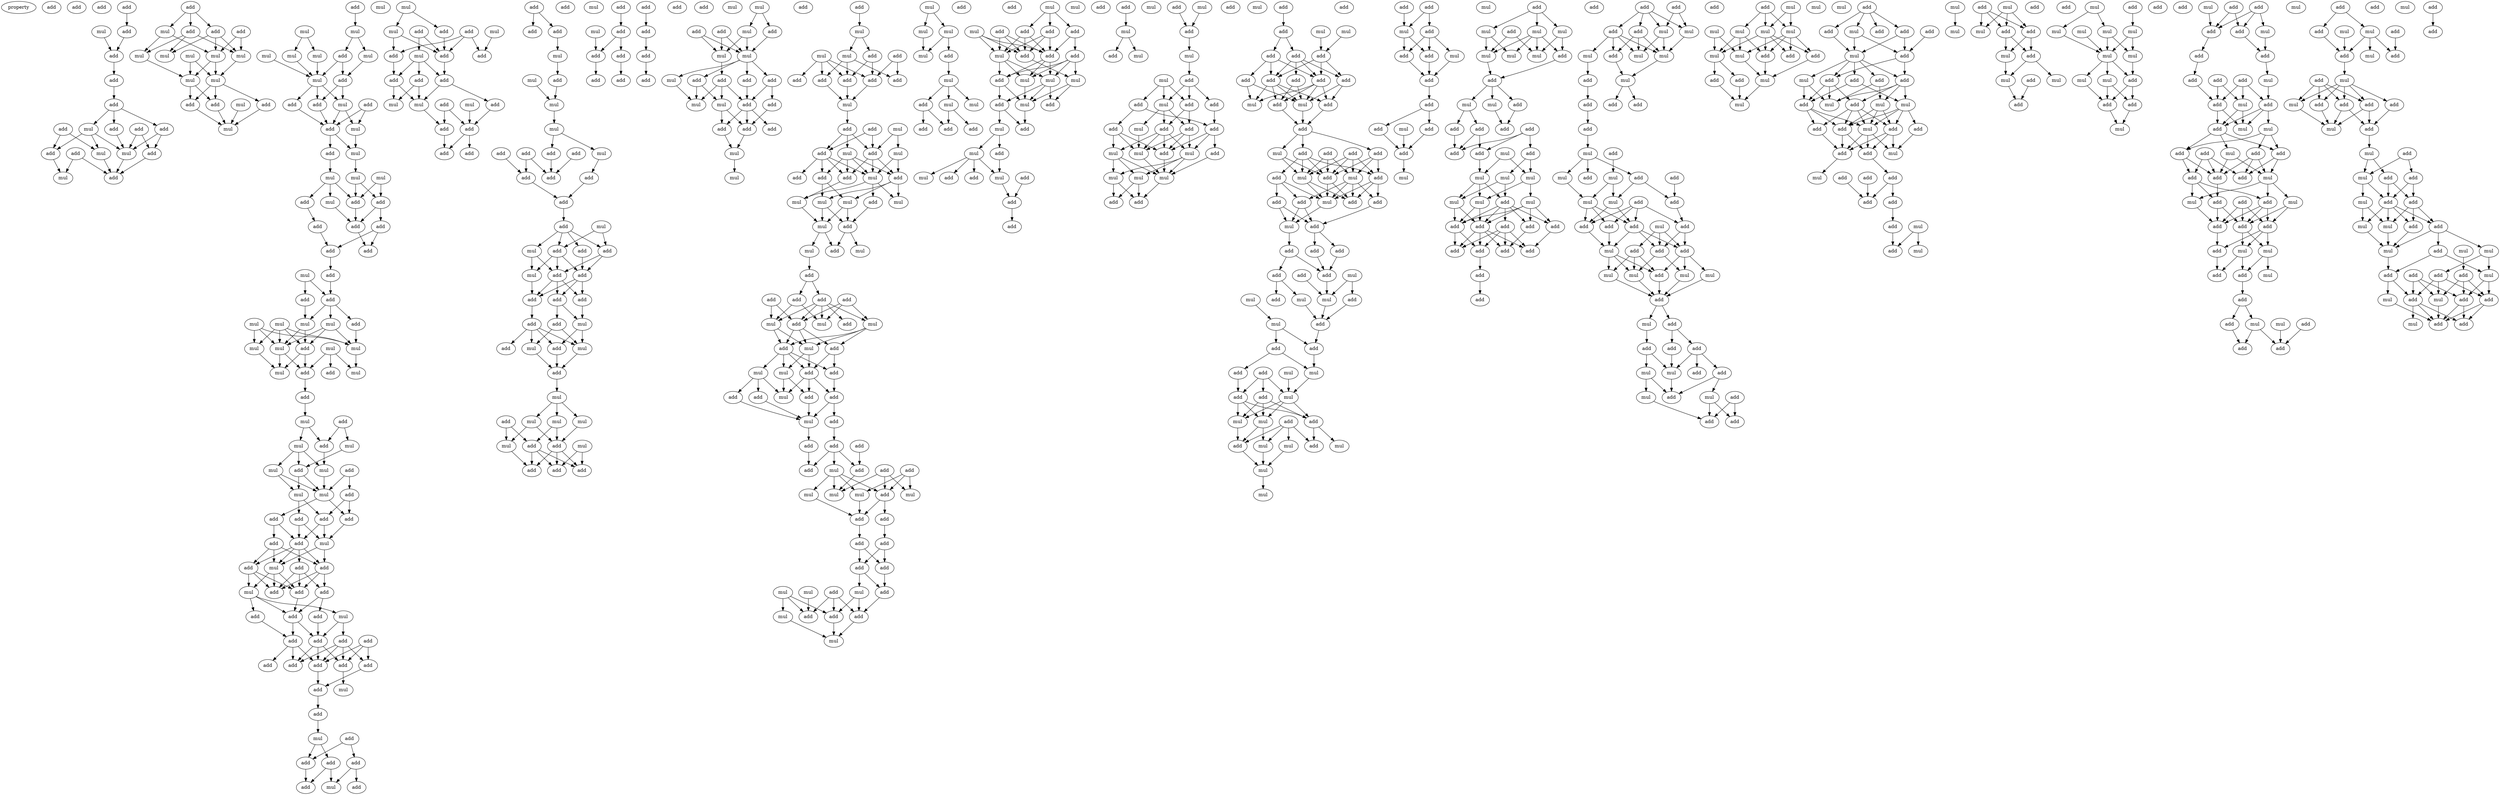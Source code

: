 digraph {
    node [fontcolor=black]
    property [mul=2,lf=1.6]
    0 [ label = add ];
    1 [ label = add ];
    2 [ label = add ];
    3 [ label = add ];
    4 [ label = mul ];
    5 [ label = add ];
    6 [ label = add ];
    7 [ label = add ];
    8 [ label = add ];
    9 [ label = add ];
    10 [ label = add ];
    11 [ label = mul ];
    12 [ label = add ];
    13 [ label = add ];
    14 [ label = add ];
    15 [ label = add ];
    16 [ label = mul ];
    17 [ label = mul ];
    18 [ label = add ];
    19 [ label = add ];
    20 [ label = mul ];
    21 [ label = add ];
    22 [ label = add ];
    23 [ label = mul ];
    24 [ label = add ];
    25 [ label = add ];
    26 [ label = mul ];
    27 [ label = mul ];
    28 [ label = mul ];
    29 [ label = mul ];
    30 [ label = mul ];
    31 [ label = mul ];
    32 [ label = mul ];
    33 [ label = add ];
    34 [ label = add ];
    35 [ label = mul ];
    36 [ label = add ];
    37 [ label = mul ];
    38 [ label = add ];
    39 [ label = mul ];
    40 [ label = mul ];
    41 [ label = mul ];
    42 [ label = mul ];
    43 [ label = mul ];
    44 [ label = mul ];
    45 [ label = add ];
    46 [ label = mul ];
    47 [ label = add ];
    48 [ label = add ];
    49 [ label = mul ];
    50 [ label = add ];
    51 [ label = add ];
    52 [ label = add ];
    53 [ label = mul ];
    54 [ label = mul ];
    55 [ label = add ];
    56 [ label = mul ];
    57 [ label = mul ];
    58 [ label = mul ];
    59 [ label = add ];
    60 [ label = mul ];
    61 [ label = add ];
    62 [ label = add ];
    63 [ label = add ];
    64 [ label = add ];
    65 [ label = add ];
    66 [ label = add ];
    67 [ label = add ];
    68 [ label = mul ];
    69 [ label = add ];
    70 [ label = mul ];
    71 [ label = add ];
    72 [ label = add ];
    73 [ label = mul ];
    74 [ label = add ];
    75 [ label = mul ];
    76 [ label = mul ];
    77 [ label = mul ];
    78 [ label = mul ];
    79 [ label = mul ];
    80 [ label = mul ];
    81 [ label = mul ];
    82 [ label = add ];
    83 [ label = add ];
    84 [ label = mul ];
    85 [ label = mul ];
    86 [ label = add ];
    87 [ label = add ];
    88 [ label = add ];
    89 [ label = mul ];
    90 [ label = add ];
    91 [ label = mul ];
    92 [ label = mul ];
    93 [ label = mul ];
    94 [ label = mul ];
    95 [ label = add ];
    96 [ label = add ];
    97 [ label = mul ];
    98 [ label = add ];
    99 [ label = mul ];
    100 [ label = add ];
    101 [ label = add ];
    102 [ label = add ];
    103 [ label = add ];
    104 [ label = mul ];
    105 [ label = add ];
    106 [ label = add ];
    107 [ label = add ];
    108 [ label = mul ];
    109 [ label = add ];
    110 [ label = add ];
    111 [ label = add ];
    112 [ label = mul ];
    113 [ label = add ];
    114 [ label = add ];
    115 [ label = add ];
    116 [ label = add ];
    117 [ label = add ];
    118 [ label = mul ];
    119 [ label = add ];
    120 [ label = add ];
    121 [ label = add ];
    122 [ label = add ];
    123 [ label = add ];
    124 [ label = add ];
    125 [ label = add ];
    126 [ label = add ];
    127 [ label = add ];
    128 [ label = mul ];
    129 [ label = add ];
    130 [ label = add ];
    131 [ label = mul ];
    132 [ label = add ];
    133 [ label = add ];
    134 [ label = add ];
    135 [ label = add ];
    136 [ label = add ];
    137 [ label = add ];
    138 [ label = mul ];
    139 [ label = mul ];
    140 [ label = add ];
    141 [ label = mul ];
    142 [ label = mul ];
    143 [ label = add ];
    144 [ label = add ];
    145 [ label = add ];
    146 [ label = add ];
    147 [ label = mul ];
    148 [ label = add ];
    149 [ label = add ];
    150 [ label = add ];
    151 [ label = add ];
    152 [ label = add ];
    153 [ label = add ];
    154 [ label = mul ];
    155 [ label = mul ];
    156 [ label = mul ];
    157 [ label = add ];
    158 [ label = add ];
    159 [ label = add ];
    160 [ label = add ];
    161 [ label = add ];
    162 [ label = add ];
    163 [ label = add ];
    164 [ label = add ];
    165 [ label = mul ];
    166 [ label = mul ];
    167 [ label = mul ];
    168 [ label = add ];
    169 [ label = mul ];
    170 [ label = mul ];
    171 [ label = add ];
    172 [ label = mul ];
    173 [ label = add ];
    174 [ label = add ];
    175 [ label = add ];
    176 [ label = add ];
    177 [ label = add ];
    178 [ label = add ];
    179 [ label = add ];
    180 [ label = add ];
    181 [ label = mul ];
    182 [ label = mul ];
    183 [ label = add ];
    184 [ label = add ];
    185 [ label = add ];
    186 [ label = mul ];
    187 [ label = add ];
    188 [ label = add ];
    189 [ label = add ];
    190 [ label = add ];
    191 [ label = add ];
    192 [ label = add ];
    193 [ label = mul ];
    194 [ label = add ];
    195 [ label = add ];
    196 [ label = mul ];
    197 [ label = mul ];
    198 [ label = add ];
    199 [ label = add ];
    200 [ label = mul ];
    201 [ label = add ];
    202 [ label = mul ];
    203 [ label = mul ];
    204 [ label = mul ];
    205 [ label = mul ];
    206 [ label = add ];
    207 [ label = mul ];
    208 [ label = add ];
    209 [ label = add ];
    210 [ label = add ];
    211 [ label = add ];
    212 [ label = add ];
    213 [ label = add ];
    214 [ label = mul ];
    215 [ label = add ];
    216 [ label = add ];
    217 [ label = add ];
    218 [ label = add ];
    219 [ label = add ];
    220 [ label = add ];
    221 [ label = add ];
    222 [ label = add ];
    223 [ label = add ];
    224 [ label = mul ];
    225 [ label = add ];
    226 [ label = mul ];
    227 [ label = mul ];
    228 [ label = add ];
    229 [ label = add ];
    230 [ label = add ];
    231 [ label = add ];
    232 [ label = mul ];
    233 [ label = mul ];
    234 [ label = mul ];
    235 [ label = add ];
    236 [ label = add ];
    237 [ label = add ];
    238 [ label = add ];
    239 [ label = mul ];
    240 [ label = add ];
    241 [ label = add ];
    242 [ label = mul ];
    243 [ label = add ];
    244 [ label = add ];
    245 [ label = add ];
    246 [ label = mul ];
    247 [ label = mul ];
    248 [ label = add ];
    249 [ label = mul ];
    250 [ label = add ];
    251 [ label = mul ];
    252 [ label = add ];
    253 [ label = mul ];
    254 [ label = add ];
    255 [ label = add ];
    256 [ label = add ];
    257 [ label = add ];
    258 [ label = add ];
    259 [ label = mul ];
    260 [ label = mul ];
    261 [ label = add ];
    262 [ label = add ];
    263 [ label = add ];
    264 [ label = mul ];
    265 [ label = mul ];
    266 [ label = add ];
    267 [ label = add ];
    268 [ label = add ];
    269 [ label = mul ];
    270 [ label = add ];
    271 [ label = add ];
    272 [ label = mul ];
    273 [ label = mul ];
    274 [ label = mul ];
    275 [ label = mul ];
    276 [ label = add ];
    277 [ label = mul ];
    278 [ label = add ];
    279 [ label = mul ];
    280 [ label = mul ];
    281 [ label = add ];
    282 [ label = add ];
    283 [ label = add ];
    284 [ label = add ];
    285 [ label = add ];
    286 [ label = add ];
    287 [ label = add ];
    288 [ label = mul ];
    289 [ label = mul ];
    290 [ label = add ];
    291 [ label = mul ];
    292 [ label = mul ];
    293 [ label = add ];
    294 [ label = add ];
    295 [ label = mul ];
    296 [ label = add ];
    297 [ label = mul ];
    298 [ label = add ];
    299 [ label = add ];
    300 [ label = add ];
    301 [ label = add ];
    302 [ label = add ];
    303 [ label = mul ];
    304 [ label = add ];
    305 [ label = mul ];
    306 [ label = add ];
    307 [ label = add ];
    308 [ label = add ];
    309 [ label = add ];
    310 [ label = add ];
    311 [ label = add ];
    312 [ label = mul ];
    313 [ label = add ];
    314 [ label = mul ];
    315 [ label = add ];
    316 [ label = mul ];
    317 [ label = mul ];
    318 [ label = mul ];
    319 [ label = add ];
    320 [ label = add ];
    321 [ label = add ];
    322 [ label = add ];
    323 [ label = add ];
    324 [ label = add ];
    325 [ label = mul ];
    326 [ label = mul ];
    327 [ label = mul ];
    328 [ label = add ];
    329 [ label = add ];
    330 [ label = add ];
    331 [ label = mul ];
    332 [ label = add ];
    333 [ label = add ];
    334 [ label = mul ];
    335 [ label = mul ];
    336 [ label = mul ];
    337 [ label = mul ];
    338 [ label = add ];
    339 [ label = mul ];
    340 [ label = add ];
    341 [ label = add ];
    342 [ label = mul ];
    343 [ label = add ];
    344 [ label = mul ];
    345 [ label = mul ];
    346 [ label = add ];
    347 [ label = add ];
    348 [ label = add ];
    349 [ label = mul ];
    350 [ label = mul ];
    351 [ label = add ];
    352 [ label = add ];
    353 [ label = add ];
    354 [ label = add ];
    355 [ label = mul ];
    356 [ label = add ];
    357 [ label = add ];
    358 [ label = add ];
    359 [ label = add ];
    360 [ label = mul ];
    361 [ label = mul ];
    362 [ label = mul ];
    363 [ label = add ];
    364 [ label = add ];
    365 [ label = mul ];
    366 [ label = mul ];
    367 [ label = add ];
    368 [ label = mul ];
    369 [ label = mul ];
    370 [ label = add ];
    371 [ label = mul ];
    372 [ label = add ];
    373 [ label = add ];
    374 [ label = mul ];
    375 [ label = add ];
    376 [ label = add ];
    377 [ label = add ];
    378 [ label = add ];
    379 [ label = add ];
    380 [ label = mul ];
    381 [ label = mul ];
    382 [ label = add ];
    383 [ label = add ];
    384 [ label = mul ];
    385 [ label = add ];
    386 [ label = mul ];
    387 [ label = add ];
    388 [ label = mul ];
    389 [ label = mul ];
    390 [ label = add ];
    391 [ label = mul ];
    392 [ label = add ];
    393 [ label = add ];
    394 [ label = add ];
    395 [ label = mul ];
    396 [ label = add ];
    397 [ label = mul ];
    398 [ label = add ];
    399 [ label = add ];
    400 [ label = add ];
    401 [ label = add ];
    402 [ label = add ];
    403 [ label = mul ];
    404 [ label = mul ];
    405 [ label = mul ];
    406 [ label = mul ];
    407 [ label = mul ];
    408 [ label = mul ];
    409 [ label = add ];
    410 [ label = add ];
    411 [ label = add ];
    412 [ label = mul ];
    413 [ label = mul ];
    414 [ label = add ];
    415 [ label = add ];
    416 [ label = add ];
    417 [ label = add ];
    418 [ label = add ];
    419 [ label = add ];
    420 [ label = add ];
    421 [ label = add ];
    422 [ label = add ];
    423 [ label = add ];
    424 [ label = mul ];
    425 [ label = add ];
    426 [ label = mul ];
    427 [ label = add ];
    428 [ label = mul ];
    429 [ label = add ];
    430 [ label = add ];
    431 [ label = add ];
    432 [ label = add ];
    433 [ label = mul ];
    434 [ label = add ];
    435 [ label = add ];
    436 [ label = mul ];
    437 [ label = add ];
    438 [ label = add ];
    439 [ label = add ];
    440 [ label = add ];
    441 [ label = add ];
    442 [ label = mul ];
    443 [ label = add ];
    444 [ label = mul ];
    445 [ label = add ];
    446 [ label = add ];
    447 [ label = add ];
    448 [ label = mul ];
    449 [ label = add ];
    450 [ label = add ];
    451 [ label = add ];
    452 [ label = mul ];
    453 [ label = mul ];
    454 [ label = mul ];
    455 [ label = add ];
    456 [ label = add ];
    457 [ label = mul ];
    458 [ label = add ];
    459 [ label = add ];
    460 [ label = add ];
    461 [ label = mul ];
    462 [ label = add ];
    463 [ label = add ];
    464 [ label = add ];
    465 [ label = mul ];
    466 [ label = add ];
    467 [ label = mul ];
    468 [ label = add ];
    469 [ label = add ];
    470 [ label = mul ];
    471 [ label = mul ];
    472 [ label = add ];
    473 [ label = mul ];
    474 [ label = mul ];
    475 [ label = mul ];
    476 [ label = add ];
    477 [ label = add ];
    478 [ label = mul ];
    479 [ label = add ];
    480 [ label = add ];
    481 [ label = mul ];
    482 [ label = add ];
    483 [ label = mul ];
    484 [ label = add ];
    485 [ label = add ];
    486 [ label = mul ];
    487 [ label = add ];
    488 [ label = add ];
    489 [ label = add ];
    490 [ label = mul ];
    491 [ label = mul ];
    492 [ label = add ];
    493 [ label = add ];
    494 [ label = mul ];
    495 [ label = add ];
    496 [ label = mul ];
    497 [ label = add ];
    498 [ label = mul ];
    499 [ label = mul ];
    500 [ label = add ];
    501 [ label = mul ];
    502 [ label = mul ];
    503 [ label = mul ];
    504 [ label = add ];
    505 [ label = mul ];
    506 [ label = mul ];
    507 [ label = add ];
    508 [ label = add ];
    509 [ label = add ];
    510 [ label = add ];
    511 [ label = add ];
    512 [ label = add ];
    513 [ label = mul ];
    514 [ label = add ];
    515 [ label = add ];
    516 [ label = add ];
    517 [ label = mul ];
    518 [ label = mul ];
    519 [ label = mul ];
    520 [ label = add ];
    521 [ label = mul ];
    522 [ label = mul ];
    523 [ label = mul ];
    524 [ label = add ];
    525 [ label = add ];
    526 [ label = add ];
    527 [ label = add ];
    528 [ label = add ];
    529 [ label = add ];
    530 [ label = add ];
    531 [ label = add ];
    532 [ label = add ];
    533 [ label = add ];
    534 [ label = add ];
    535 [ label = add ];
    536 [ label = add ];
    537 [ label = mul ];
    538 [ label = add ];
    539 [ label = add ];
    540 [ label = mul ];
    541 [ label = mul ];
    542 [ label = add ];
    543 [ label = mul ];
    544 [ label = mul ];
    545 [ label = mul ];
    546 [ label = add ];
    547 [ label = add ];
    548 [ label = add ];
    549 [ label = add ];
    550 [ label = add ];
    551 [ label = add ];
    552 [ label = mul ];
    553 [ label = add ];
    554 [ label = add ];
    555 [ label = mul ];
    556 [ label = add ];
    557 [ label = mul ];
    558 [ label = mul ];
    559 [ label = add ];
    560 [ label = add ];
    561 [ label = mul ];
    562 [ label = add ];
    563 [ label = add ];
    564 [ label = add ];
    565 [ label = mul ];
    566 [ label = add ];
    567 [ label = add ];
    568 [ label = add ];
    569 [ label = mul ];
    570 [ label = add ];
    571 [ label = mul ];
    572 [ label = mul ];
    573 [ label = mul ];
    574 [ label = mul ];
    575 [ label = add ];
    576 [ label = add ];
    577 [ label = mul ];
    578 [ label = add ];
    579 [ label = add ];
    580 [ label = add ];
    581 [ label = add ];
    582 [ label = mul ];
    583 [ label = add ];
    584 [ label = mul ];
    585 [ label = add ];
    586 [ label = mul ];
    587 [ label = add ];
    588 [ label = add ];
    589 [ label = mul ];
    590 [ label = add ];
    591 [ label = add ];
    592 [ label = add ];
    593 [ label = mul ];
    594 [ label = add ];
    595 [ label = mul ];
    596 [ label = mul ];
    597 [ label = mul ];
    598 [ label = mul ];
    599 [ label = add ];
    600 [ label = mul ];
    601 [ label = add ];
    602 [ label = add ];
    603 [ label = mul ];
    604 [ label = add ];
    605 [ label = mul ];
    606 [ label = add ];
    607 [ label = mul ];
    608 [ label = mul ];
    609 [ label = mul ];
    610 [ label = add ];
    611 [ label = add ];
    612 [ label = mul ];
    613 [ label = add ];
    614 [ label = add ];
    615 [ label = add ];
    616 [ label = mul ];
    617 [ label = add ];
    618 [ label = add ];
    619 [ label = add ];
    620 [ label = mul ];
    621 [ label = add ];
    622 [ label = add ];
    623 [ label = mul ];
    624 [ label = mul ];
    625 [ label = add ];
    626 [ label = add ];
    627 [ label = mul ];
    628 [ label = add ];
    629 [ label = add ];
    630 [ label = add ];
    631 [ label = add ];
    632 [ label = mul ];
    633 [ label = mul ];
    634 [ label = add ];
    635 [ label = add ];
    636 [ label = add ];
    637 [ label = add ];
    638 [ label = mul ];
    639 [ label = add ];
    640 [ label = add ];
    641 [ label = add ];
    642 [ label = mul ];
    643 [ label = add ];
    644 [ label = mul ];
    645 [ label = mul ];
    646 [ label = mul ];
    647 [ label = add ];
    648 [ label = add ];
    649 [ label = mul ];
    650 [ label = add ];
    651 [ label = add ];
    652 [ label = mul ];
    653 [ label = add ];
    654 [ label = add ];
    655 [ label = add ];
    656 [ label = mul ];
    657 [ label = add ];
    658 [ label = mul ];
    659 [ label = mul ];
    660 [ label = add ];
    661 [ label = add ];
    662 [ label = add ];
    663 [ label = mul ];
    664 [ label = mul ];
    665 [ label = mul ];
    666 [ label = mul ];
    667 [ label = mul ];
    668 [ label = mul ];
    669 [ label = mul ];
    670 [ label = add ];
    671 [ label = mul ];
    672 [ label = mul ];
    673 [ label = add ];
    674 [ label = add ];
    675 [ label = add ];
    676 [ label = mul ];
    677 [ label = mul ];
    678 [ label = add ];
    679 [ label = add ];
    680 [ label = add ];
    681 [ label = add ];
    682 [ label = mul ];
    683 [ label = add ];
    684 [ label = add ];
    685 [ label = add ];
    686 [ label = add ];
    687 [ label = mul ];
    688 [ label = add ];
    689 [ label = add ];
    690 [ label = mul ];
    691 [ label = add ];
    692 [ label = mul ];
    693 [ label = mul ];
    694 [ label = add ];
    695 [ label = add ];
    696 [ label = add ];
    697 [ label = add ];
    698 [ label = mul ];
    699 [ label = add ];
    700 [ label = add ];
    701 [ label = add ];
    702 [ label = mul ];
    703 [ label = add ];
    704 [ label = add ];
    705 [ label = add ];
    706 [ label = mul ];
    707 [ label = add ];
    708 [ label = mul ];
    709 [ label = add ];
    710 [ label = add ];
    711 [ label = add ];
    712 [ label = mul ];
    713 [ label = mul ];
    714 [ label = add ];
    715 [ label = mul ];
    716 [ label = add ];
    717 [ label = add ];
    718 [ label = add ];
    719 [ label = add ];
    720 [ label = mul ];
    721 [ label = mul ];
    722 [ label = mul ];
    723 [ label = add ];
    724 [ label = add ];
    725 [ label = add ];
    726 [ label = add ];
    727 [ label = add ];
    728 [ label = add ];
    729 [ label = mul ];
    730 [ label = mul ];
    731 [ label = mul ];
    732 [ label = add ];
    733 [ label = add ];
    734 [ label = add ];
    735 [ label = mul ];
    736 [ label = add ];
    737 [ label = add ];
    738 [ label = add ];
    739 [ label = add ];
    740 [ label = mul ];
    741 [ label = mul ];
    742 [ label = add ];
    743 [ label = add ];
    744 [ label = mul ];
    745 [ label = add ];
    746 [ label = mul ];
    747 [ label = add ];
    748 [ label = add ];
    749 [ label = mul ];
    750 [ label = add ];
    751 [ label = add ];
    752 [ label = mul ];
    753 [ label = add ];
    754 [ label = add ];
    755 [ label = mul ];
    756 [ label = mul ];
    757 [ label = mul ];
    758 [ label = mul ];
    759 [ label = add ];
    760 [ label = add ];
    761 [ label = mul ];
    762 [ label = add ];
    763 [ label = add ];
    764 [ label = add ];
    765 [ label = add ];
    766 [ label = add ];
    767 [ label = add ];
    768 [ label = mul ];
    769 [ label = mul ];
    770 [ label = mul ];
    771 [ label = add ];
    772 [ label = add ];
    773 [ label = mul ];
    774 [ label = add ];
    775 [ label = add ];
    3 -> 5 [ name = 0 ];
    4 -> 6 [ name = 1 ];
    5 -> 6 [ name = 2 ];
    6 -> 7 [ name = 3 ];
    7 -> 8 [ name = 4 ];
    8 -> 9 [ name = 5 ];
    8 -> 11 [ name = 6 ];
    8 -> 12 [ name = 7 ];
    9 -> 17 [ name = 8 ];
    10 -> 15 [ name = 9 ];
    10 -> 16 [ name = 10 ];
    11 -> 15 [ name = 11 ];
    11 -> 16 [ name = 12 ];
    11 -> 17 [ name = 13 ];
    12 -> 17 [ name = 14 ];
    12 -> 18 [ name = 15 ];
    13 -> 17 [ name = 16 ];
    13 -> 18 [ name = 17 ];
    14 -> 19 [ name = 18 ];
    14 -> 20 [ name = 19 ];
    15 -> 20 [ name = 20 ];
    16 -> 19 [ name = 21 ];
    17 -> 19 [ name = 22 ];
    18 -> 19 [ name = 23 ];
    21 -> 22 [ name = 24 ];
    21 -> 23 [ name = 25 ];
    21 -> 25 [ name = 26 ];
    22 -> 27 [ name = 27 ];
    22 -> 28 [ name = 28 ];
    22 -> 30 [ name = 29 ];
    23 -> 26 [ name = 30 ];
    23 -> 28 [ name = 31 ];
    24 -> 28 [ name = 32 ];
    24 -> 30 [ name = 33 ];
    25 -> 26 [ name = 34 ];
    25 -> 27 [ name = 35 ];
    25 -> 30 [ name = 36 ];
    26 -> 32 [ name = 37 ];
    28 -> 31 [ name = 38 ];
    28 -> 32 [ name = 39 ];
    29 -> 31 [ name = 40 ];
    29 -> 32 [ name = 41 ];
    30 -> 31 [ name = 42 ];
    31 -> 33 [ name = 43 ];
    31 -> 34 [ name = 44 ];
    31 -> 36 [ name = 45 ];
    32 -> 34 [ name = 46 ];
    32 -> 36 [ name = 47 ];
    33 -> 37 [ name = 48 ];
    34 -> 37 [ name = 49 ];
    35 -> 37 [ name = 50 ];
    36 -> 37 [ name = 51 ];
    38 -> 39 [ name = 52 ];
    39 -> 41 [ name = 53 ];
    39 -> 45 [ name = 54 ];
    40 -> 43 [ name = 55 ];
    40 -> 44 [ name = 56 ];
    41 -> 47 [ name = 57 ];
    42 -> 46 [ name = 58 ];
    43 -> 46 [ name = 59 ];
    44 -> 46 [ name = 60 ];
    45 -> 46 [ name = 61 ];
    45 -> 47 [ name = 62 ];
    46 -> 49 [ name = 63 ];
    46 -> 50 [ name = 64 ];
    46 -> 51 [ name = 65 ];
    47 -> 49 [ name = 66 ];
    47 -> 51 [ name = 67 ];
    48 -> 52 [ name = 68 ];
    48 -> 53 [ name = 69 ];
    49 -> 52 [ name = 70 ];
    49 -> 53 [ name = 71 ];
    50 -> 52 [ name = 72 ];
    51 -> 52 [ name = 73 ];
    52 -> 54 [ name = 74 ];
    52 -> 55 [ name = 75 ];
    53 -> 54 [ name = 76 ];
    54 -> 56 [ name = 77 ];
    55 -> 58 [ name = 78 ];
    56 -> 59 [ name = 79 ];
    56 -> 61 [ name = 80 ];
    57 -> 59 [ name = 81 ];
    57 -> 61 [ name = 82 ];
    58 -> 60 [ name = 83 ];
    58 -> 61 [ name = 84 ];
    58 -> 62 [ name = 85 ];
    59 -> 63 [ name = 86 ];
    59 -> 65 [ name = 87 ];
    60 -> 65 [ name = 88 ];
    61 -> 65 [ name = 89 ];
    62 -> 64 [ name = 90 ];
    63 -> 66 [ name = 91 ];
    63 -> 67 [ name = 92 ];
    64 -> 67 [ name = 93 ];
    65 -> 66 [ name = 94 ];
    67 -> 69 [ name = 95 ];
    69 -> 72 [ name = 96 ];
    70 -> 71 [ name = 97 ];
    70 -> 72 [ name = 98 ];
    71 -> 73 [ name = 99 ];
    72 -> 73 [ name = 100 ];
    72 -> 74 [ name = 101 ];
    72 -> 76 [ name = 102 ];
    73 -> 79 [ name = 103 ];
    73 -> 82 [ name = 104 ];
    74 -> 81 [ name = 105 ];
    75 -> 78 [ name = 106 ];
    75 -> 79 [ name = 107 ];
    75 -> 81 [ name = 108 ];
    75 -> 82 [ name = 109 ];
    76 -> 79 [ name = 110 ];
    76 -> 81 [ name = 111 ];
    76 -> 82 [ name = 112 ];
    77 -> 78 [ name = 113 ];
    77 -> 79 [ name = 114 ];
    77 -> 81 [ name = 115 ];
    78 -> 85 [ name = 116 ];
    79 -> 83 [ name = 117 ];
    79 -> 85 [ name = 118 ];
    80 -> 83 [ name = 119 ];
    80 -> 84 [ name = 120 ];
    80 -> 86 [ name = 121 ];
    81 -> 84 [ name = 122 ];
    82 -> 83 [ name = 123 ];
    82 -> 85 [ name = 124 ];
    83 -> 87 [ name = 125 ];
    87 -> 89 [ name = 126 ];
    88 -> 90 [ name = 127 ];
    88 -> 92 [ name = 128 ];
    89 -> 90 [ name = 129 ];
    89 -> 91 [ name = 130 ];
    90 -> 93 [ name = 131 ];
    91 -> 93 [ name = 132 ];
    91 -> 94 [ name = 133 ];
    91 -> 96 [ name = 134 ];
    92 -> 96 [ name = 135 ];
    93 -> 99 [ name = 136 ];
    94 -> 97 [ name = 137 ];
    94 -> 99 [ name = 138 ];
    95 -> 98 [ name = 139 ];
    95 -> 99 [ name = 140 ];
    96 -> 97 [ name = 141 ];
    96 -> 99 [ name = 142 ];
    97 -> 100 [ name = 143 ];
    97 -> 102 [ name = 144 ];
    98 -> 101 [ name = 145 ];
    98 -> 102 [ name = 146 ];
    99 -> 101 [ name = 147 ];
    99 -> 103 [ name = 148 ];
    100 -> 104 [ name = 149 ];
    100 -> 105 [ name = 150 ];
    101 -> 104 [ name = 151 ];
    102 -> 104 [ name = 152 ];
    102 -> 105 [ name = 153 ];
    103 -> 105 [ name = 154 ];
    103 -> 106 [ name = 155 ];
    104 -> 108 [ name = 156 ];
    104 -> 109 [ name = 157 ];
    105 -> 107 [ name = 158 ];
    105 -> 108 [ name = 159 ];
    105 -> 109 [ name = 160 ];
    105 -> 110 [ name = 161 ];
    106 -> 107 [ name = 162 ];
    106 -> 108 [ name = 163 ];
    106 -> 109 [ name = 164 ];
    107 -> 112 [ name = 165 ];
    107 -> 113 [ name = 166 ];
    107 -> 114 [ name = 167 ];
    108 -> 112 [ name = 168 ];
    108 -> 113 [ name = 169 ];
    108 -> 114 [ name = 170 ];
    109 -> 111 [ name = 171 ];
    109 -> 113 [ name = 172 ];
    109 -> 114 [ name = 173 ];
    110 -> 111 [ name = 174 ];
    110 -> 113 [ name = 175 ];
    110 -> 114 [ name = 176 ];
    111 -> 115 [ name = 177 ];
    111 -> 117 [ name = 178 ];
    112 -> 115 [ name = 179 ];
    112 -> 116 [ name = 180 ];
    112 -> 118 [ name = 181 ];
    113 -> 115 [ name = 182 ];
    115 -> 119 [ name = 183 ];
    115 -> 122 [ name = 184 ];
    116 -> 119 [ name = 185 ];
    117 -> 122 [ name = 186 ];
    118 -> 121 [ name = 187 ];
    118 -> 122 [ name = 188 ];
    119 -> 124 [ name = 189 ];
    119 -> 125 [ name = 190 ];
    119 -> 127 [ name = 191 ];
    120 -> 123 [ name = 192 ];
    120 -> 125 [ name = 193 ];
    120 -> 126 [ name = 194 ];
    121 -> 123 [ name = 195 ];
    121 -> 124 [ name = 196 ];
    121 -> 125 [ name = 197 ];
    121 -> 126 [ name = 198 ];
    122 -> 124 [ name = 199 ];
    122 -> 125 [ name = 200 ];
    122 -> 126 [ name = 201 ];
    123 -> 129 [ name = 202 ];
    125 -> 129 [ name = 203 ];
    126 -> 128 [ name = 204 ];
    129 -> 130 [ name = 205 ];
    130 -> 131 [ name = 206 ];
    131 -> 134 [ name = 207 ];
    131 -> 135 [ name = 208 ];
    132 -> 133 [ name = 209 ];
    132 -> 134 [ name = 210 ];
    133 -> 136 [ name = 211 ];
    133 -> 138 [ name = 212 ];
    134 -> 137 [ name = 213 ];
    135 -> 137 [ name = 214 ];
    135 -> 138 [ name = 215 ];
    139 -> 141 [ name = 216 ];
    139 -> 144 [ name = 217 ];
    140 -> 147 [ name = 218 ];
    140 -> 148 [ name = 219 ];
    141 -> 146 [ name = 220 ];
    141 -> 148 [ name = 221 ];
    142 -> 145 [ name = 222 ];
    143 -> 145 [ name = 223 ];
    143 -> 146 [ name = 224 ];
    143 -> 148 [ name = 225 ];
    144 -> 148 [ name = 226 ];
    146 -> 150 [ name = 227 ];
    147 -> 149 [ name = 228 ];
    147 -> 150 [ name = 229 ];
    147 -> 151 [ name = 230 ];
    148 -> 151 [ name = 231 ];
    149 -> 154 [ name = 232 ];
    149 -> 156 [ name = 233 ];
    150 -> 154 [ name = 234 ];
    150 -> 156 [ name = 235 ];
    151 -> 153 [ name = 236 ];
    151 -> 156 [ name = 237 ];
    152 -> 157 [ name = 238 ];
    152 -> 158 [ name = 239 ];
    153 -> 157 [ name = 240 ];
    155 -> 157 [ name = 241 ];
    156 -> 158 [ name = 242 ];
    157 -> 159 [ name = 243 ];
    157 -> 161 [ name = 244 ];
    158 -> 159 [ name = 245 ];
    160 -> 162 [ name = 246 ];
    160 -> 164 [ name = 247 ];
    164 -> 165 [ name = 248 ];
    165 -> 168 [ name = 249 ];
    166 -> 169 [ name = 250 ];
    168 -> 169 [ name = 251 ];
    169 -> 170 [ name = 252 ];
    170 -> 171 [ name = 253 ];
    170 -> 172 [ name = 254 ];
    171 -> 178 [ name = 255 ];
    172 -> 177 [ name = 256 ];
    173 -> 176 [ name = 257 ];
    173 -> 178 [ name = 258 ];
    174 -> 176 [ name = 259 ];
    175 -> 178 [ name = 260 ];
    176 -> 179 [ name = 261 ];
    177 -> 179 [ name = 262 ];
    179 -> 180 [ name = 263 ];
    180 -> 182 [ name = 264 ];
    180 -> 183 [ name = 265 ];
    180 -> 184 [ name = 266 ];
    180 -> 185 [ name = 267 ];
    181 -> 183 [ name = 268 ];
    181 -> 184 [ name = 269 ];
    182 -> 186 [ name = 270 ];
    182 -> 188 [ name = 271 ];
    183 -> 186 [ name = 272 ];
    183 -> 187 [ name = 273 ];
    183 -> 188 [ name = 274 ];
    184 -> 187 [ name = 275 ];
    184 -> 188 [ name = 276 ];
    185 -> 187 [ name = 277 ];
    186 -> 191 [ name = 278 ];
    187 -> 189 [ name = 279 ];
    187 -> 190 [ name = 280 ];
    187 -> 191 [ name = 281 ];
    188 -> 189 [ name = 282 ];
    188 -> 190 [ name = 283 ];
    188 -> 191 [ name = 284 ];
    189 -> 192 [ name = 285 ];
    189 -> 193 [ name = 286 ];
    190 -> 193 [ name = 287 ];
    191 -> 194 [ name = 288 ];
    192 -> 196 [ name = 289 ];
    192 -> 197 [ name = 290 ];
    193 -> 197 [ name = 291 ];
    193 -> 198 [ name = 292 ];
    194 -> 195 [ name = 293 ];
    194 -> 196 [ name = 294 ];
    194 -> 197 [ name = 295 ];
    194 -> 198 [ name = 296 ];
    196 -> 199 [ name = 297 ];
    197 -> 199 [ name = 298 ];
    198 -> 199 [ name = 299 ];
    199 -> 200 [ name = 300 ];
    200 -> 202 [ name = 301 ];
    200 -> 203 [ name = 302 ];
    200 -> 204 [ name = 303 ];
    201 -> 206 [ name = 304 ];
    201 -> 207 [ name = 305 ];
    202 -> 207 [ name = 306 ];
    202 -> 208 [ name = 307 ];
    203 -> 208 [ name = 308 ];
    204 -> 206 [ name = 309 ];
    204 -> 208 [ name = 310 ];
    205 -> 210 [ name = 311 ];
    205 -> 211 [ name = 312 ];
    206 -> 209 [ name = 313 ];
    206 -> 210 [ name = 314 ];
    206 -> 211 [ name = 315 ];
    207 -> 209 [ name = 316 ];
    208 -> 209 [ name = 317 ];
    208 -> 210 [ name = 318 ];
    208 -> 211 [ name = 319 ];
    212 -> 213 [ name = 320 ];
    213 -> 216 [ name = 321 ];
    213 -> 217 [ name = 322 ];
    214 -> 216 [ name = 323 ];
    215 -> 218 [ name = 324 ];
    216 -> 219 [ name = 325 ];
    217 -> 220 [ name = 326 ];
    218 -> 222 [ name = 327 ];
    222 -> 225 [ name = 328 ];
    226 -> 227 [ name = 329 ];
    226 -> 228 [ name = 330 ];
    227 -> 232 [ name = 331 ];
    227 -> 233 [ name = 332 ];
    228 -> 233 [ name = 333 ];
    230 -> 232 [ name = 334 ];
    230 -> 233 [ name = 335 ];
    231 -> 232 [ name = 336 ];
    231 -> 233 [ name = 337 ];
    232 -> 236 [ name = 338 ];
    233 -> 234 [ name = 339 ];
    233 -> 235 [ name = 340 ];
    233 -> 237 [ name = 341 ];
    233 -> 238 [ name = 342 ];
    234 -> 242 [ name = 343 ];
    235 -> 240 [ name = 344 ];
    235 -> 241 [ name = 345 ];
    236 -> 239 [ name = 346 ];
    236 -> 241 [ name = 347 ];
    236 -> 242 [ name = 348 ];
    237 -> 241 [ name = 349 ];
    238 -> 239 [ name = 350 ];
    238 -> 242 [ name = 351 ];
    239 -> 243 [ name = 352 ];
    239 -> 245 [ name = 353 ];
    240 -> 243 [ name = 354 ];
    241 -> 243 [ name = 355 ];
    241 -> 244 [ name = 356 ];
    241 -> 245 [ name = 357 ];
    243 -> 246 [ name = 358 ];
    245 -> 246 [ name = 359 ];
    246 -> 247 [ name = 360 ];
    248 -> 249 [ name = 361 ];
    249 -> 250 [ name = 362 ];
    249 -> 251 [ name = 363 ];
    250 -> 255 [ name = 364 ];
    250 -> 258 [ name = 365 ];
    251 -> 256 [ name = 366 ];
    251 -> 257 [ name = 367 ];
    251 -> 258 [ name = 368 ];
    252 -> 255 [ name = 369 ];
    252 -> 257 [ name = 370 ];
    253 -> 254 [ name = 371 ];
    253 -> 255 [ name = 372 ];
    253 -> 256 [ name = 373 ];
    253 -> 258 [ name = 374 ];
    255 -> 259 [ name = 375 ];
    256 -> 259 [ name = 376 ];
    258 -> 259 [ name = 377 ];
    259 -> 262 [ name = 378 ];
    260 -> 265 [ name = 379 ];
    260 -> 266 [ name = 380 ];
    261 -> 263 [ name = 381 ];
    261 -> 266 [ name = 382 ];
    262 -> 263 [ name = 383 ];
    262 -> 264 [ name = 384 ];
    262 -> 266 [ name = 385 ];
    263 -> 267 [ name = 386 ];
    263 -> 268 [ name = 387 ];
    263 -> 269 [ name = 388 ];
    263 -> 270 [ name = 389 ];
    264 -> 268 [ name = 390 ];
    264 -> 269 [ name = 391 ];
    264 -> 270 [ name = 392 ];
    264 -> 271 [ name = 393 ];
    265 -> 269 [ name = 394 ];
    265 -> 271 [ name = 395 ];
    266 -> 268 [ name = 396 ];
    266 -> 269 [ name = 397 ];
    266 -> 271 [ name = 398 ];
    268 -> 273 [ name = 399 ];
    269 -> 273 [ name = 400 ];
    269 -> 274 [ name = 401 ];
    269 -> 276 [ name = 402 ];
    270 -> 272 [ name = 403 ];
    270 -> 275 [ name = 404 ];
    271 -> 272 [ name = 405 ];
    271 -> 274 [ name = 406 ];
    271 -> 275 [ name = 407 ];
    272 -> 277 [ name = 408 ];
    272 -> 278 [ name = 409 ];
    273 -> 277 [ name = 410 ];
    275 -> 277 [ name = 411 ];
    275 -> 278 [ name = 412 ];
    276 -> 278 [ name = 413 ];
    277 -> 279 [ name = 414 ];
    277 -> 281 [ name = 415 ];
    278 -> 280 [ name = 416 ];
    278 -> 281 [ name = 417 ];
    279 -> 282 [ name = 418 ];
    282 -> 284 [ name = 419 ];
    282 -> 285 [ name = 420 ];
    283 -> 289 [ name = 421 ];
    283 -> 290 [ name = 422 ];
    283 -> 291 [ name = 423 ];
    284 -> 287 [ name = 424 ];
    284 -> 288 [ name = 425 ];
    284 -> 289 [ name = 426 ];
    284 -> 290 [ name = 427 ];
    284 -> 291 [ name = 428 ];
    285 -> 288 [ name = 429 ];
    285 -> 291 [ name = 430 ];
    286 -> 288 [ name = 431 ];
    286 -> 290 [ name = 432 ];
    288 -> 292 [ name = 433 ];
    288 -> 293 [ name = 434 ];
    289 -> 292 [ name = 435 ];
    289 -> 293 [ name = 436 ];
    289 -> 294 [ name = 437 ];
    290 -> 292 [ name = 438 ];
    290 -> 293 [ name = 439 ];
    290 -> 294 [ name = 440 ];
    292 -> 296 [ name = 441 ];
    292 -> 297 [ name = 442 ];
    293 -> 295 [ name = 443 ];
    293 -> 296 [ name = 444 ];
    293 -> 297 [ name = 445 ];
    293 -> 298 [ name = 446 ];
    294 -> 296 [ name = 447 ];
    294 -> 298 [ name = 448 ];
    295 -> 299 [ name = 449 ];
    295 -> 300 [ name = 450 ];
    295 -> 303 [ name = 451 ];
    296 -> 301 [ name = 452 ];
    296 -> 302 [ name = 453 ];
    296 -> 303 [ name = 454 ];
    297 -> 301 [ name = 455 ];
    297 -> 303 [ name = 456 ];
    298 -> 302 [ name = 457 ];
    299 -> 305 [ name = 458 ];
    300 -> 305 [ name = 459 ];
    301 -> 305 [ name = 460 ];
    302 -> 304 [ name = 461 ];
    302 -> 305 [ name = 462 ];
    304 -> 307 [ name = 463 ];
    305 -> 306 [ name = 464 ];
    306 -> 311 [ name = 465 ];
    307 -> 310 [ name = 466 ];
    307 -> 311 [ name = 467 ];
    307 -> 312 [ name = 468 ];
    308 -> 310 [ name = 469 ];
    309 -> 314 [ name = 470 ];
    309 -> 315 [ name = 471 ];
    309 -> 316 [ name = 472 ];
    310 -> 318 [ name = 473 ];
    312 -> 315 [ name = 474 ];
    312 -> 316 [ name = 475 ];
    312 -> 317 [ name = 476 ];
    312 -> 318 [ name = 477 ];
    313 -> 314 [ name = 478 ];
    313 -> 315 [ name = 479 ];
    313 -> 318 [ name = 480 ];
    315 -> 319 [ name = 481 ];
    315 -> 320 [ name = 482 ];
    316 -> 320 [ name = 483 ];
    317 -> 320 [ name = 484 ];
    319 -> 322 [ name = 485 ];
    320 -> 321 [ name = 486 ];
    321 -> 323 [ name = 487 ];
    321 -> 324 [ name = 488 ];
    322 -> 323 [ name = 489 ];
    322 -> 324 [ name = 490 ];
    323 -> 327 [ name = 491 ];
    323 -> 328 [ name = 492 ];
    324 -> 328 [ name = 493 ];
    325 -> 331 [ name = 494 ];
    325 -> 332 [ name = 495 ];
    325 -> 333 [ name = 496 ];
    326 -> 333 [ name = 497 ];
    327 -> 330 [ name = 498 ];
    327 -> 332 [ name = 499 ];
    328 -> 330 [ name = 500 ];
    329 -> 330 [ name = 501 ];
    329 -> 332 [ name = 502 ];
    329 -> 333 [ name = 503 ];
    330 -> 334 [ name = 504 ];
    331 -> 334 [ name = 505 ];
    332 -> 334 [ name = 506 ];
    335 -> 336 [ name = 507 ];
    335 -> 337 [ name = 508 ];
    336 -> 339 [ name = 509 ];
    336 -> 341 [ name = 510 ];
    337 -> 339 [ name = 511 ];
    341 -> 342 [ name = 512 ];
    342 -> 343 [ name = 513 ];
    342 -> 344 [ name = 514 ];
    342 -> 345 [ name = 515 ];
    343 -> 347 [ name = 516 ];
    343 -> 348 [ name = 517 ];
    344 -> 346 [ name = 518 ];
    344 -> 347 [ name = 519 ];
    349 -> 351 [ name = 520 ];
    349 -> 352 [ name = 521 ];
    349 -> 354 [ name = 522 ];
    350 -> 355 [ name = 523 ];
    350 -> 357 [ name = 524 ];
    350 -> 358 [ name = 525 ];
    351 -> 355 [ name = 526 ];
    351 -> 357 [ name = 527 ];
    351 -> 358 [ name = 528 ];
    352 -> 356 [ name = 529 ];
    352 -> 357 [ name = 530 ];
    353 -> 355 [ name = 531 ];
    353 -> 357 [ name = 532 ];
    353 -> 358 [ name = 533 ];
    354 -> 355 [ name = 534 ];
    354 -> 357 [ name = 535 ];
    354 -> 358 [ name = 536 ];
    355 -> 359 [ name = 537 ];
    355 -> 360 [ name = 538 ];
    355 -> 362 [ name = 539 ];
    356 -> 359 [ name = 540 ];
    356 -> 360 [ name = 541 ];
    356 -> 361 [ name = 542 ];
    356 -> 362 [ name = 543 ];
    357 -> 359 [ name = 544 ];
    357 -> 360 [ name = 545 ];
    357 -> 362 [ name = 546 ];
    358 -> 361 [ name = 547 ];
    359 -> 364 [ name = 548 ];
    359 -> 365 [ name = 549 ];
    360 -> 365 [ name = 550 ];
    361 -> 363 [ name = 551 ];
    361 -> 365 [ name = 552 ];
    362 -> 363 [ name = 553 ];
    362 -> 364 [ name = 554 ];
    362 -> 365 [ name = 555 ];
    364 -> 367 [ name = 556 ];
    364 -> 368 [ name = 557 ];
    365 -> 367 [ name = 558 ];
    368 -> 369 [ name = 559 ];
    368 -> 370 [ name = 560 ];
    369 -> 371 [ name = 561 ];
    369 -> 373 [ name = 562 ];
    369 -> 374 [ name = 563 ];
    369 -> 375 [ name = 564 ];
    370 -> 374 [ name = 565 ];
    372 -> 376 [ name = 566 ];
    374 -> 376 [ name = 567 ];
    376 -> 379 [ name = 568 ];
    378 -> 381 [ name = 569 ];
    381 -> 385 [ name = 570 ];
    381 -> 386 [ name = 571 ];
    382 -> 387 [ name = 572 ];
    384 -> 387 [ name = 573 ];
    387 -> 388 [ name = 574 ];
    388 -> 390 [ name = 575 ];
    390 -> 393 [ name = 576 ];
    390 -> 394 [ name = 577 ];
    390 -> 395 [ name = 578 ];
    391 -> 392 [ name = 579 ];
    391 -> 394 [ name = 580 ];
    391 -> 395 [ name = 581 ];
    392 -> 399 [ name = 582 ];
    392 -> 400 [ name = 583 ];
    393 -> 400 [ name = 584 ];
    394 -> 396 [ name = 585 ];
    394 -> 398 [ name = 586 ];
    395 -> 396 [ name = 587 ];
    395 -> 397 [ name = 588 ];
    395 -> 398 [ name = 589 ];
    396 -> 401 [ name = 590 ];
    396 -> 404 [ name = 591 ];
    396 -> 405 [ name = 592 ];
    397 -> 405 [ name = 593 ];
    398 -> 401 [ name = 594 ];
    398 -> 403 [ name = 595 ];
    398 -> 404 [ name = 596 ];
    398 -> 405 [ name = 597 ];
    399 -> 401 [ name = 598 ];
    399 -> 403 [ name = 599 ];
    399 -> 405 [ name = 600 ];
    400 -> 401 [ name = 601 ];
    400 -> 402 [ name = 602 ];
    400 -> 404 [ name = 603 ];
    401 -> 408 [ name = 604 ];
    402 -> 408 [ name = 605 ];
    403 -> 406 [ name = 606 ];
    403 -> 407 [ name = 607 ];
    403 -> 408 [ name = 608 ];
    404 -> 406 [ name = 609 ];
    404 -> 407 [ name = 610 ];
    404 -> 408 [ name = 611 ];
    405 -> 408 [ name = 612 ];
    406 -> 409 [ name = 613 ];
    406 -> 410 [ name = 614 ];
    407 -> 409 [ name = 615 ];
    407 -> 410 [ name = 616 ];
    408 -> 409 [ name = 617 ];
    411 -> 414 [ name = 618 ];
    412 -> 415 [ name = 619 ];
    413 -> 415 [ name = 620 ];
    414 -> 416 [ name = 621 ];
    414 -> 417 [ name = 622 ];
    415 -> 420 [ name = 623 ];
    415 -> 421 [ name = 624 ];
    415 -> 422 [ name = 625 ];
    416 -> 419 [ name = 626 ];
    416 -> 421 [ name = 627 ];
    416 -> 422 [ name = 628 ];
    417 -> 418 [ name = 629 ];
    417 -> 420 [ name = 630 ];
    417 -> 421 [ name = 631 ];
    417 -> 422 [ name = 632 ];
    418 -> 423 [ name = 633 ];
    418 -> 426 [ name = 634 ];
    419 -> 424 [ name = 635 ];
    419 -> 426 [ name = 636 ];
    420 -> 425 [ name = 637 ];
    420 -> 426 [ name = 638 ];
    421 -> 423 [ name = 639 ];
    421 -> 424 [ name = 640 ];
    421 -> 425 [ name = 641 ];
    421 -> 426 [ name = 642 ];
    422 -> 423 [ name = 643 ];
    422 -> 424 [ name = 644 ];
    422 -> 425 [ name = 645 ];
    422 -> 426 [ name = 646 ];
    423 -> 427 [ name = 647 ];
    425 -> 427 [ name = 648 ];
    426 -> 427 [ name = 649 ];
    427 -> 428 [ name = 650 ];
    427 -> 429 [ name = 651 ];
    427 -> 430 [ name = 652 ];
    428 -> 433 [ name = 653 ];
    428 -> 434 [ name = 654 ];
    429 -> 433 [ name = 655 ];
    429 -> 434 [ name = 656 ];
    429 -> 435 [ name = 657 ];
    429 -> 437 [ name = 658 ];
    430 -> 434 [ name = 659 ];
    430 -> 436 [ name = 660 ];
    430 -> 437 [ name = 661 ];
    431 -> 433 [ name = 662 ];
    431 -> 434 [ name = 663 ];
    431 -> 436 [ name = 664 ];
    431 -> 437 [ name = 665 ];
    432 -> 433 [ name = 666 ];
    432 -> 434 [ name = 667 ];
    432 -> 436 [ name = 668 ];
    433 -> 438 [ name = 669 ];
    433 -> 442 [ name = 670 ];
    434 -> 438 [ name = 671 ];
    434 -> 442 [ name = 672 ];
    435 -> 439 [ name = 673 ];
    435 -> 441 [ name = 674 ];
    435 -> 442 [ name = 675 ];
    436 -> 438 [ name = 676 ];
    436 -> 439 [ name = 677 ];
    436 -> 440 [ name = 678 ];
    436 -> 442 [ name = 679 ];
    437 -> 438 [ name = 680 ];
    437 -> 440 [ name = 681 ];
    437 -> 442 [ name = 682 ];
    439 -> 443 [ name = 683 ];
    439 -> 444 [ name = 684 ];
    440 -> 443 [ name = 685 ];
    441 -> 443 [ name = 686 ];
    441 -> 444 [ name = 687 ];
    442 -> 444 [ name = 688 ];
    443 -> 445 [ name = 689 ];
    443 -> 446 [ name = 690 ];
    444 -> 447 [ name = 691 ];
    445 -> 450 [ name = 692 ];
    446 -> 450 [ name = 693 ];
    447 -> 450 [ name = 694 ];
    447 -> 451 [ name = 695 ];
    448 -> 454 [ name = 696 ];
    448 -> 455 [ name = 697 ];
    449 -> 454 [ name = 698 ];
    450 -> 454 [ name = 699 ];
    451 -> 452 [ name = 700 ];
    451 -> 456 [ name = 701 ];
    452 -> 458 [ name = 702 ];
    453 -> 457 [ name = 703 ];
    454 -> 458 [ name = 704 ];
    455 -> 458 [ name = 705 ];
    457 -> 459 [ name = 706 ];
    457 -> 460 [ name = 707 ];
    458 -> 460 [ name = 708 ];
    459 -> 461 [ name = 709 ];
    459 -> 464 [ name = 710 ];
    460 -> 461 [ name = 711 ];
    461 -> 467 [ name = 712 ];
    462 -> 466 [ name = 713 ];
    462 -> 467 [ name = 714 ];
    462 -> 468 [ name = 715 ];
    464 -> 468 [ name = 716 ];
    465 -> 467 [ name = 717 ];
    466 -> 470 [ name = 718 ];
    466 -> 471 [ name = 719 ];
    466 -> 472 [ name = 720 ];
    467 -> 470 [ name = 721 ];
    467 -> 471 [ name = 722 ];
    467 -> 472 [ name = 723 ];
    468 -> 470 [ name = 724 ];
    468 -> 471 [ name = 725 ];
    468 -> 472 [ name = 726 ];
    469 -> 473 [ name = 727 ];
    469 -> 475 [ name = 728 ];
    469 -> 476 [ name = 729 ];
    469 -> 477 [ name = 730 ];
    470 -> 476 [ name = 731 ];
    471 -> 475 [ name = 732 ];
    471 -> 476 [ name = 733 ];
    472 -> 474 [ name = 734 ];
    472 -> 477 [ name = 735 ];
    473 -> 478 [ name = 736 ];
    475 -> 478 [ name = 737 ];
    476 -> 478 [ name = 738 ];
    478 -> 481 [ name = 739 ];
    479 -> 482 [ name = 740 ];
    479 -> 483 [ name = 741 ];
    480 -> 483 [ name = 742 ];
    482 -> 484 [ name = 743 ];
    482 -> 485 [ name = 744 ];
    482 -> 486 [ name = 745 ];
    483 -> 484 [ name = 746 ];
    483 -> 485 [ name = 747 ];
    484 -> 487 [ name = 748 ];
    485 -> 487 [ name = 749 ];
    486 -> 487 [ name = 750 ];
    487 -> 488 [ name = 751 ];
    488 -> 489 [ name = 752 ];
    488 -> 492 [ name = 753 ];
    489 -> 493 [ name = 754 ];
    490 -> 493 [ name = 755 ];
    492 -> 493 [ name = 756 ];
    493 -> 494 [ name = 757 ];
    495 -> 496 [ name = 758 ];
    495 -> 498 [ name = 759 ];
    495 -> 499 [ name = 760 ];
    496 -> 501 [ name = 761 ];
    496 -> 503 [ name = 762 ];
    497 -> 502 [ name = 763 ];
    497 -> 503 [ name = 764 ];
    498 -> 500 [ name = 765 ];
    498 -> 501 [ name = 766 ];
    498 -> 502 [ name = 767 ];
    498 -> 503 [ name = 768 ];
    499 -> 500 [ name = 769 ];
    499 -> 502 [ name = 770 ];
    500 -> 504 [ name = 771 ];
    503 -> 504 [ name = 772 ];
    504 -> 505 [ name = 773 ];
    504 -> 506 [ name = 774 ];
    504 -> 508 [ name = 775 ];
    505 -> 509 [ name = 776 ];
    505 -> 512 [ name = 777 ];
    506 -> 511 [ name = 778 ];
    508 -> 511 [ name = 779 ];
    509 -> 515 [ name = 780 ];
    510 -> 514 [ name = 781 ];
    510 -> 515 [ name = 782 ];
    510 -> 516 [ name = 783 ];
    512 -> 514 [ name = 784 ];
    512 -> 515 [ name = 785 ];
    513 -> 518 [ name = 786 ];
    513 -> 519 [ name = 787 ];
    514 -> 519 [ name = 788 ];
    516 -> 517 [ name = 789 ];
    516 -> 518 [ name = 790 ];
    517 -> 520 [ name = 791 ];
    517 -> 523 [ name = 792 ];
    518 -> 521 [ name = 793 ];
    518 -> 522 [ name = 794 ];
    519 -> 520 [ name = 795 ];
    519 -> 521 [ name = 796 ];
    519 -> 523 [ name = 797 ];
    520 -> 524 [ name = 798 ];
    520 -> 525 [ name = 799 ];
    520 -> 526 [ name = 800 ];
    520 -> 527 [ name = 801 ];
    520 -> 528 [ name = 802 ];
    521 -> 525 [ name = 803 ];
    521 -> 526 [ name = 804 ];
    522 -> 524 [ name = 805 ];
    522 -> 525 [ name = 806 ];
    522 -> 526 [ name = 807 ];
    522 -> 527 [ name = 808 ];
    523 -> 525 [ name = 809 ];
    523 -> 526 [ name = 810 ];
    524 -> 531 [ name = 811 ];
    525 -> 529 [ name = 812 ];
    525 -> 530 [ name = 813 ];
    525 -> 531 [ name = 814 ];
    525 -> 532 [ name = 815 ];
    526 -> 529 [ name = 816 ];
    526 -> 532 [ name = 817 ];
    527 -> 530 [ name = 818 ];
    528 -> 529 [ name = 819 ];
    528 -> 530 [ name = 820 ];
    528 -> 531 [ name = 821 ];
    528 -> 532 [ name = 822 ];
    532 -> 533 [ name = 823 ];
    533 -> 534 [ name = 824 ];
    535 -> 537 [ name = 825 ];
    535 -> 540 [ name = 826 ];
    536 -> 537 [ name = 827 ];
    536 -> 538 [ name = 828 ];
    536 -> 539 [ name = 829 ];
    536 -> 540 [ name = 830 ];
    537 -> 544 [ name = 831 ];
    538 -> 542 [ name = 832 ];
    538 -> 543 [ name = 833 ];
    538 -> 544 [ name = 834 ];
    539 -> 541 [ name = 835 ];
    539 -> 542 [ name = 836 ];
    539 -> 543 [ name = 837 ];
    539 -> 544 [ name = 838 ];
    540 -> 543 [ name = 839 ];
    540 -> 544 [ name = 840 ];
    541 -> 546 [ name = 841 ];
    542 -> 545 [ name = 842 ];
    544 -> 545 [ name = 843 ];
    545 -> 548 [ name = 844 ];
    545 -> 549 [ name = 845 ];
    546 -> 547 [ name = 846 ];
    547 -> 550 [ name = 847 ];
    550 -> 552 [ name = 848 ];
    551 -> 555 [ name = 849 ];
    552 -> 553 [ name = 850 ];
    552 -> 554 [ name = 851 ];
    552 -> 557 [ name = 852 ];
    554 -> 559 [ name = 853 ];
    554 -> 561 [ name = 854 ];
    555 -> 558 [ name = 855 ];
    555 -> 561 [ name = 856 ];
    556 -> 559 [ name = 857 ];
    557 -> 558 [ name = 858 ];
    558 -> 562 [ name = 859 ];
    558 -> 564 [ name = 860 ];
    558 -> 566 [ name = 861 ];
    559 -> 563 [ name = 862 ];
    560 -> 562 [ name = 863 ];
    560 -> 563 [ name = 864 ];
    560 -> 564 [ name = 865 ];
    560 -> 566 [ name = 866 ];
    561 -> 564 [ name = 867 ];
    561 -> 566 [ name = 868 ];
    562 -> 569 [ name = 869 ];
    563 -> 567 [ name = 870 ];
    563 -> 570 [ name = 871 ];
    564 -> 569 [ name = 872 ];
    565 -> 567 [ name = 873 ];
    565 -> 568 [ name = 874 ];
    565 -> 570 [ name = 875 ];
    566 -> 567 [ name = 876 ];
    566 -> 569 [ name = 877 ];
    566 -> 570 [ name = 878 ];
    567 -> 571 [ name = 879 ];
    567 -> 572 [ name = 880 ];
    568 -> 571 [ name = 881 ];
    568 -> 574 [ name = 882 ];
    568 -> 575 [ name = 883 ];
    569 -> 571 [ name = 884 ];
    569 -> 574 [ name = 885 ];
    569 -> 575 [ name = 886 ];
    570 -> 572 [ name = 887 ];
    570 -> 573 [ name = 888 ];
    570 -> 575 [ name = 889 ];
    571 -> 576 [ name = 890 ];
    572 -> 576 [ name = 891 ];
    573 -> 576 [ name = 892 ];
    574 -> 576 [ name = 893 ];
    575 -> 576 [ name = 894 ];
    576 -> 577 [ name = 895 ];
    576 -> 578 [ name = 896 ];
    577 -> 581 [ name = 897 ];
    578 -> 579 [ name = 898 ];
    578 -> 580 [ name = 899 ];
    579 -> 583 [ name = 900 ];
    579 -> 584 [ name = 901 ];
    579 -> 585 [ name = 902 ];
    580 -> 584 [ name = 903 ];
    581 -> 582 [ name = 904 ];
    581 -> 584 [ name = 905 ];
    582 -> 588 [ name = 906 ];
    582 -> 589 [ name = 907 ];
    583 -> 586 [ name = 908 ];
    583 -> 588 [ name = 909 ];
    584 -> 588 [ name = 910 ];
    586 -> 590 [ name = 911 ];
    586 -> 591 [ name = 912 ];
    587 -> 590 [ name = 913 ];
    587 -> 591 [ name = 914 ];
    589 -> 591 [ name = 915 ];
    593 -> 596 [ name = 916 ];
    593 -> 598 [ name = 917 ];
    594 -> 595 [ name = 918 ];
    594 -> 596 [ name = 919 ];
    594 -> 598 [ name = 920 ];
    595 -> 600 [ name = 921 ];
    595 -> 601 [ name = 922 ];
    595 -> 603 [ name = 923 ];
    596 -> 599 [ name = 924 ];
    596 -> 601 [ name = 925 ];
    596 -> 602 [ name = 926 ];
    596 -> 603 [ name = 927 ];
    597 -> 600 [ name = 928 ];
    597 -> 603 [ name = 929 ];
    598 -> 599 [ name = 930 ];
    598 -> 600 [ name = 931 ];
    598 -> 601 [ name = 932 ];
    598 -> 602 [ name = 933 ];
    599 -> 605 [ name = 934 ];
    600 -> 604 [ name = 935 ];
    600 -> 606 [ name = 936 ];
    601 -> 605 [ name = 937 ];
    603 -> 605 [ name = 938 ];
    604 -> 609 [ name = 939 ];
    605 -> 609 [ name = 940 ];
    606 -> 609 [ name = 941 ];
    610 -> 611 [ name = 942 ];
    610 -> 612 [ name = 943 ];
    610 -> 613 [ name = 944 ];
    610 -> 614 [ name = 945 ];
    612 -> 616 [ name = 946 ];
    612 -> 617 [ name = 947 ];
    613 -> 616 [ name = 948 ];
    613 -> 617 [ name = 949 ];
    614 -> 616 [ name = 950 ];
    615 -> 617 [ name = 951 ];
    616 -> 618 [ name = 952 ];
    616 -> 619 [ name = 953 ];
    616 -> 620 [ name = 954 ];
    616 -> 621 [ name = 955 ];
    616 -> 622 [ name = 956 ];
    617 -> 619 [ name = 957 ];
    617 -> 621 [ name = 958 ];
    618 -> 623 [ name = 959 ];
    618 -> 624 [ name = 960 ];
    619 -> 623 [ name = 961 ];
    619 -> 625 [ name = 962 ];
    619 -> 626 [ name = 963 ];
    620 -> 623 [ name = 964 ];
    620 -> 625 [ name = 965 ];
    621 -> 623 [ name = 966 ];
    621 -> 624 [ name = 967 ];
    621 -> 626 [ name = 968 ];
    621 -> 627 [ name = 969 ];
    622 -> 625 [ name = 970 ];
    622 -> 627 [ name = 971 ];
    624 -> 629 [ name = 972 ];
    624 -> 631 [ name = 973 ];
    624 -> 632 [ name = 974 ];
    625 -> 628 [ name = 975 ];
    625 -> 629 [ name = 976 ];
    625 -> 632 [ name = 977 ];
    626 -> 628 [ name = 978 ];
    626 -> 629 [ name = 979 ];
    626 -> 631 [ name = 980 ];
    626 -> 632 [ name = 981 ];
    627 -> 629 [ name = 982 ];
    627 -> 630 [ name = 983 ];
    627 -> 631 [ name = 984 ];
    627 -> 632 [ name = 985 ];
    628 -> 634 [ name = 986 ];
    629 -> 634 [ name = 987 ];
    629 -> 635 [ name = 988 ];
    630 -> 633 [ name = 989 ];
    631 -> 633 [ name = 990 ];
    631 -> 634 [ name = 991 ];
    631 -> 635 [ name = 992 ];
    632 -> 633 [ name = 993 ];
    632 -> 634 [ name = 994 ];
    632 -> 635 [ name = 995 ];
    634 -> 638 [ name = 996 ];
    635 -> 639 [ name = 997 ];
    636 -> 640 [ name = 998 ];
    637 -> 640 [ name = 999 ];
    639 -> 640 [ name = 1000 ];
    639 -> 641 [ name = 1001 ];
    641 -> 643 [ name = 1002 ];
    642 -> 646 [ name = 1003 ];
    643 -> 647 [ name = 1004 ];
    644 -> 645 [ name = 1005 ];
    644 -> 647 [ name = 1006 ];
    648 -> 652 [ name = 1007 ];
    648 -> 653 [ name = 1008 ];
    648 -> 654 [ name = 1009 ];
    649 -> 652 [ name = 1010 ];
    649 -> 653 [ name = 1011 ];
    649 -> 654 [ name = 1012 ];
    653 -> 655 [ name = 1013 ];
    653 -> 656 [ name = 1014 ];
    654 -> 655 [ name = 1015 ];
    654 -> 656 [ name = 1016 ];
    655 -> 658 [ name = 1017 ];
    655 -> 659 [ name = 1018 ];
    656 -> 658 [ name = 1019 ];
    657 -> 660 [ name = 1020 ];
    658 -> 660 [ name = 1021 ];
    661 -> 665 [ name = 1022 ];
    663 -> 666 [ name = 1023 ];
    663 -> 667 [ name = 1024 ];
    664 -> 668 [ name = 1025 ];
    665 -> 668 [ name = 1026 ];
    665 -> 669 [ name = 1027 ];
    666 -> 668 [ name = 1028 ];
    667 -> 668 [ name = 1029 ];
    667 -> 669 [ name = 1030 ];
    668 -> 670 [ name = 1031 ];
    668 -> 671 [ name = 1032 ];
    668 -> 672 [ name = 1033 ];
    669 -> 670 [ name = 1034 ];
    670 -> 673 [ name = 1035 ];
    670 -> 674 [ name = 1036 ];
    671 -> 673 [ name = 1037 ];
    671 -> 674 [ name = 1038 ];
    672 -> 673 [ name = 1039 ];
    673 -> 676 [ name = 1040 ];
    674 -> 676 [ name = 1041 ];
    677 -> 680 [ name = 1042 ];
    678 -> 680 [ name = 1043 ];
    678 -> 681 [ name = 1044 ];
    679 -> 680 [ name = 1045 ];
    679 -> 681 [ name = 1046 ];
    679 -> 682 [ name = 1047 ];
    680 -> 684 [ name = 1048 ];
    681 -> 683 [ name = 1049 ];
    682 -> 683 [ name = 1050 ];
    683 -> 687 [ name = 1051 ];
    684 -> 688 [ name = 1052 ];
    685 -> 689 [ name = 1053 ];
    685 -> 690 [ name = 1054 ];
    685 -> 691 [ name = 1055 ];
    686 -> 690 [ name = 1056 ];
    686 -> 691 [ name = 1057 ];
    687 -> 689 [ name = 1058 ];
    688 -> 691 [ name = 1059 ];
    689 -> 692 [ name = 1060 ];
    689 -> 693 [ name = 1061 ];
    689 -> 694 [ name = 1062 ];
    690 -> 693 [ name = 1063 ];
    690 -> 694 [ name = 1064 ];
    691 -> 693 [ name = 1065 ];
    691 -> 694 [ name = 1066 ];
    692 -> 696 [ name = 1067 ];
    692 -> 697 [ name = 1068 ];
    692 -> 699 [ name = 1069 ];
    694 -> 696 [ name = 1070 ];
    694 -> 697 [ name = 1071 ];
    694 -> 698 [ name = 1072 ];
    695 -> 700 [ name = 1073 ];
    695 -> 701 [ name = 1074 ];
    695 -> 703 [ name = 1075 ];
    696 -> 700 [ name = 1076 ];
    696 -> 701 [ name = 1077 ];
    697 -> 702 [ name = 1078 ];
    697 -> 703 [ name = 1079 ];
    698 -> 701 [ name = 1080 ];
    698 -> 702 [ name = 1081 ];
    699 -> 701 [ name = 1082 ];
    699 -> 702 [ name = 1083 ];
    699 -> 703 [ name = 1084 ];
    700 -> 705 [ name = 1085 ];
    700 -> 706 [ name = 1086 ];
    700 -> 707 [ name = 1087 ];
    701 -> 705 [ name = 1088 ];
    702 -> 706 [ name = 1089 ];
    702 -> 707 [ name = 1090 ];
    702 -> 708 [ name = 1091 ];
    704 -> 709 [ name = 1092 ];
    704 -> 710 [ name = 1093 ];
    704 -> 711 [ name = 1094 ];
    705 -> 709 [ name = 1095 ];
    705 -> 711 [ name = 1096 ];
    706 -> 709 [ name = 1097 ];
    707 -> 709 [ name = 1098 ];
    707 -> 710 [ name = 1099 ];
    707 -> 711 [ name = 1100 ];
    708 -> 710 [ name = 1101 ];
    708 -> 711 [ name = 1102 ];
    709 -> 714 [ name = 1103 ];
    710 -> 712 [ name = 1104 ];
    710 -> 713 [ name = 1105 ];
    710 -> 714 [ name = 1106 ];
    711 -> 712 [ name = 1107 ];
    711 -> 713 [ name = 1108 ];
    712 -> 716 [ name = 1109 ];
    712 -> 717 [ name = 1110 ];
    713 -> 715 [ name = 1111 ];
    713 -> 716 [ name = 1112 ];
    714 -> 717 [ name = 1113 ];
    716 -> 718 [ name = 1114 ];
    718 -> 719 [ name = 1115 ];
    718 -> 721 [ name = 1116 ];
    719 -> 725 [ name = 1117 ];
    720 -> 724 [ name = 1118 ];
    721 -> 724 [ name = 1119 ];
    721 -> 725 [ name = 1120 ];
    723 -> 724 [ name = 1121 ];
    726 -> 728 [ name = 1122 ];
    726 -> 730 [ name = 1123 ];
    727 -> 732 [ name = 1124 ];
    728 -> 733 [ name = 1125 ];
    729 -> 733 [ name = 1126 ];
    730 -> 731 [ name = 1127 ];
    730 -> 732 [ name = 1128 ];
    730 -> 733 [ name = 1129 ];
    733 -> 735 [ name = 1130 ];
    734 -> 736 [ name = 1131 ];
    734 -> 737 [ name = 1132 ];
    734 -> 739 [ name = 1133 ];
    734 -> 740 [ name = 1134 ];
    735 -> 736 [ name = 1135 ];
    735 -> 737 [ name = 1136 ];
    735 -> 738 [ name = 1137 ];
    735 -> 739 [ name = 1138 ];
    735 -> 740 [ name = 1139 ];
    736 -> 741 [ name = 1140 ];
    736 -> 742 [ name = 1141 ];
    737 -> 741 [ name = 1142 ];
    737 -> 742 [ name = 1143 ];
    738 -> 742 [ name = 1144 ];
    739 -> 741 [ name = 1145 ];
    740 -> 741 [ name = 1146 ];
    742 -> 744 [ name = 1147 ];
    743 -> 745 [ name = 1148 ];
    743 -> 746 [ name = 1149 ];
    744 -> 746 [ name = 1150 ];
    744 -> 747 [ name = 1151 ];
    745 -> 750 [ name = 1152 ];
    745 -> 751 [ name = 1153 ];
    746 -> 749 [ name = 1154 ];
    746 -> 751 [ name = 1155 ];
    747 -> 750 [ name = 1156 ];
    747 -> 751 [ name = 1157 ];
    749 -> 752 [ name = 1158 ];
    749 -> 755 [ name = 1159 ];
    750 -> 752 [ name = 1160 ];
    750 -> 753 [ name = 1161 ];
    750 -> 754 [ name = 1162 ];
    751 -> 752 [ name = 1163 ];
    751 -> 753 [ name = 1164 ];
    751 -> 754 [ name = 1165 ];
    751 -> 755 [ name = 1166 ];
    752 -> 757 [ name = 1167 ];
    753 -> 757 [ name = 1168 ];
    754 -> 757 [ name = 1169 ];
    754 -> 758 [ name = 1170 ];
    754 -> 759 [ name = 1171 ];
    755 -> 757 [ name = 1172 ];
    756 -> 760 [ name = 1173 ];
    757 -> 762 [ name = 1174 ];
    758 -> 761 [ name = 1175 ];
    758 -> 763 [ name = 1176 ];
    759 -> 761 [ name = 1177 ];
    759 -> 762 [ name = 1178 ];
    760 -> 765 [ name = 1179 ];
    760 -> 767 [ name = 1180 ];
    760 -> 769 [ name = 1181 ];
    761 -> 765 [ name = 1182 ];
    761 -> 767 [ name = 1183 ];
    762 -> 766 [ name = 1184 ];
    762 -> 768 [ name = 1185 ];
    763 -> 765 [ name = 1186 ];
    763 -> 766 [ name = 1187 ];
    763 -> 769 [ name = 1188 ];
    764 -> 766 [ name = 1189 ];
    764 -> 767 [ name = 1190 ];
    764 -> 769 [ name = 1191 ];
    765 -> 771 [ name = 1192 ];
    765 -> 772 [ name = 1193 ];
    766 -> 770 [ name = 1194 ];
    766 -> 771 [ name = 1195 ];
    766 -> 772 [ name = 1196 ];
    767 -> 771 [ name = 1197 ];
    767 -> 772 [ name = 1198 ];
    768 -> 772 [ name = 1199 ];
    769 -> 772 [ name = 1200 ];
    774 -> 775 [ name = 1201 ];
}
